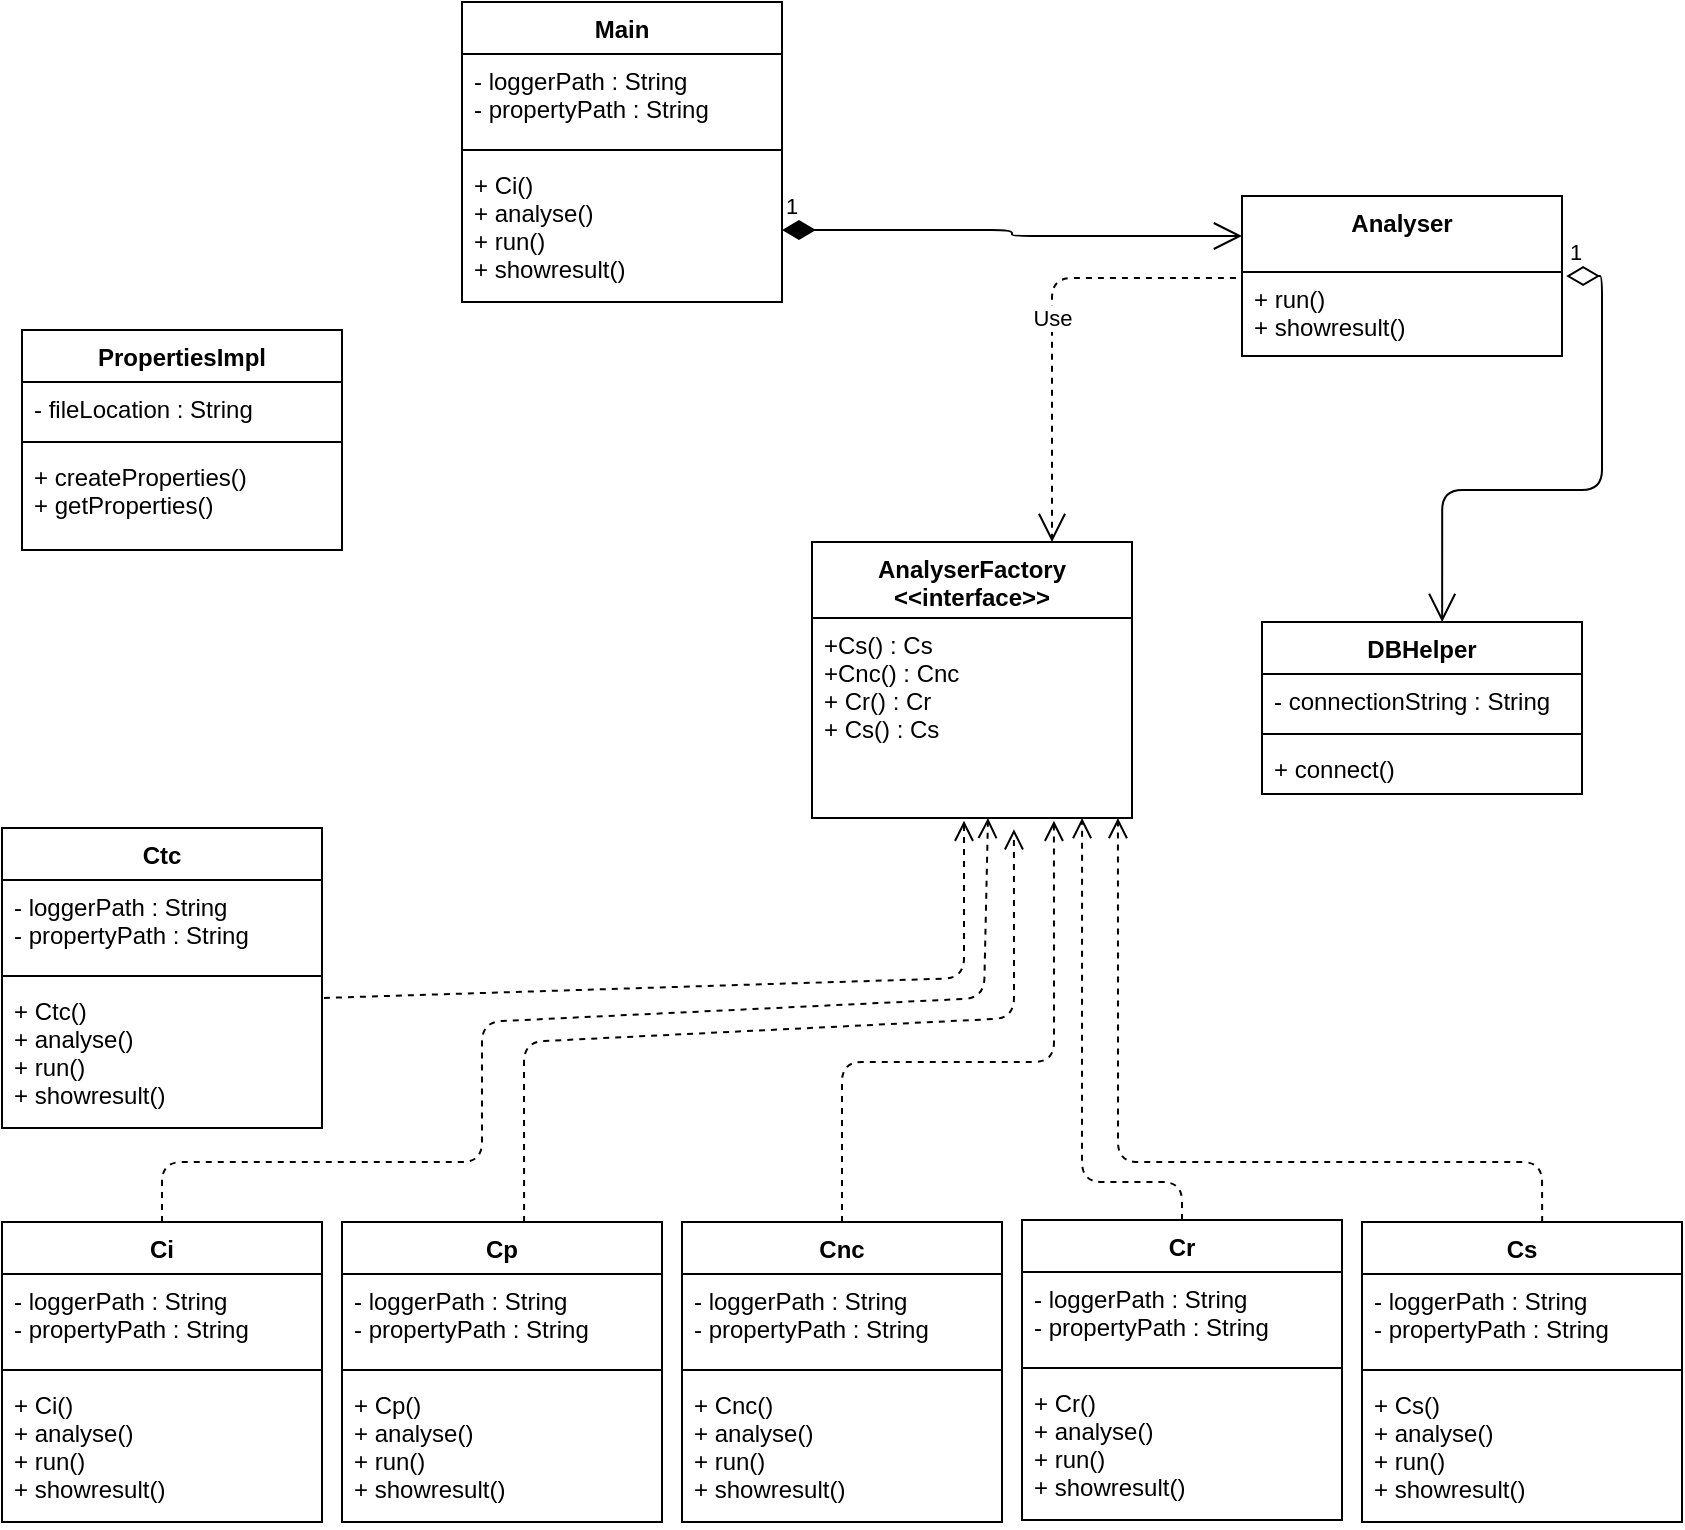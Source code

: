 <mxfile version="10.8.0" type="device"><diagram id="-8FzV8y3TYaC877SKqGT" name="Page-1"><mxGraphModel dx="824" dy="506" grid="1" gridSize="10" guides="1" tooltips="1" connect="1" arrows="1" fold="1" page="1" pageScale="1" pageWidth="850" pageHeight="1100" math="0" shadow="0"><root><mxCell id="0"/><mxCell id="1" parent="0"/><mxCell id="-DUy1rPHJREM0DAjpBND-1" value="DBHelper" style="swimlane;fontStyle=1;align=center;verticalAlign=top;childLayout=stackLayout;horizontal=1;startSize=26;horizontalStack=0;resizeParent=1;resizeParentMax=0;resizeLast=0;collapsible=1;marginBottom=0;" parent="1" vertex="1"><mxGeometry x="650" y="430" width="160" height="86" as="geometry"/></mxCell><mxCell id="-DUy1rPHJREM0DAjpBND-2" value="- connectionString : String" style="text;strokeColor=none;fillColor=none;align=left;verticalAlign=top;spacingLeft=4;spacingRight=4;overflow=hidden;rotatable=0;points=[[0,0.5],[1,0.5]];portConstraint=eastwest;" parent="-DUy1rPHJREM0DAjpBND-1" vertex="1"><mxGeometry y="26" width="160" height="26" as="geometry"/></mxCell><mxCell id="-DUy1rPHJREM0DAjpBND-3" value="" style="line;strokeWidth=1;fillColor=none;align=left;verticalAlign=middle;spacingTop=-1;spacingLeft=3;spacingRight=3;rotatable=0;labelPosition=right;points=[];portConstraint=eastwest;" parent="-DUy1rPHJREM0DAjpBND-1" vertex="1"><mxGeometry y="52" width="160" height="8" as="geometry"/></mxCell><mxCell id="-DUy1rPHJREM0DAjpBND-4" value="+ connect()" style="text;strokeColor=none;fillColor=none;align=left;verticalAlign=top;spacingLeft=4;spacingRight=4;overflow=hidden;rotatable=0;points=[[0,0.5],[1,0.5]];portConstraint=eastwest;" parent="-DUy1rPHJREM0DAjpBND-1" vertex="1"><mxGeometry y="60" width="160" height="26" as="geometry"/></mxCell><mxCell id="-DUy1rPHJREM0DAjpBND-5" value="PropertiesImpl" style="swimlane;fontStyle=1;align=center;verticalAlign=top;childLayout=stackLayout;horizontal=1;startSize=26;horizontalStack=0;resizeParent=1;resizeParentMax=0;resizeLast=0;collapsible=1;marginBottom=0;" parent="1" vertex="1"><mxGeometry x="30" y="284" width="160" height="110" as="geometry"><mxRectangle x="340" y="300" width="110" height="26" as="alternateBounds"/></mxGeometry></mxCell><mxCell id="-DUy1rPHJREM0DAjpBND-6" value="- fileLocation : String" style="text;strokeColor=none;fillColor=none;align=left;verticalAlign=top;spacingLeft=4;spacingRight=4;overflow=hidden;rotatable=0;points=[[0,0.5],[1,0.5]];portConstraint=eastwest;" parent="-DUy1rPHJREM0DAjpBND-5" vertex="1"><mxGeometry y="26" width="160" height="26" as="geometry"/></mxCell><mxCell id="-DUy1rPHJREM0DAjpBND-7" value="" style="line;strokeWidth=1;fillColor=none;align=left;verticalAlign=middle;spacingTop=-1;spacingLeft=3;spacingRight=3;rotatable=0;labelPosition=right;points=[];portConstraint=eastwest;" parent="-DUy1rPHJREM0DAjpBND-5" vertex="1"><mxGeometry y="52" width="160" height="8" as="geometry"/></mxCell><mxCell id="-DUy1rPHJREM0DAjpBND-8" value="+ createProperties()&#10;+ getProperties()" style="text;strokeColor=none;fillColor=none;align=left;verticalAlign=top;spacingLeft=4;spacingRight=4;overflow=hidden;rotatable=0;points=[[0,0.5],[1,0.5]];portConstraint=eastwest;" parent="-DUy1rPHJREM0DAjpBND-5" vertex="1"><mxGeometry y="60" width="160" height="50" as="geometry"/></mxCell><mxCell id="-DUy1rPHJREM0DAjpBND-9" value="Ci" style="swimlane;fontStyle=1;align=center;verticalAlign=top;childLayout=stackLayout;horizontal=1;startSize=26;horizontalStack=0;resizeParent=1;resizeParentMax=0;resizeLast=0;collapsible=1;marginBottom=0;" parent="1" vertex="1"><mxGeometry x="20" y="730" width="160" height="150" as="geometry"/></mxCell><mxCell id="-DUy1rPHJREM0DAjpBND-10" value="- loggerPath : String&#10;- propertyPath : String" style="text;strokeColor=none;fillColor=none;align=left;verticalAlign=top;spacingLeft=4;spacingRight=4;overflow=hidden;rotatable=0;points=[[0,0.5],[1,0.5]];portConstraint=eastwest;" parent="-DUy1rPHJREM0DAjpBND-9" vertex="1"><mxGeometry y="26" width="160" height="44" as="geometry"/></mxCell><mxCell id="-DUy1rPHJREM0DAjpBND-11" value="" style="line;strokeWidth=1;fillColor=none;align=left;verticalAlign=middle;spacingTop=-1;spacingLeft=3;spacingRight=3;rotatable=0;labelPosition=right;points=[];portConstraint=eastwest;" parent="-DUy1rPHJREM0DAjpBND-9" vertex="1"><mxGeometry y="70" width="160" height="8" as="geometry"/></mxCell><mxCell id="-DUy1rPHJREM0DAjpBND-12" value="+ Ci()&#10;+ analyse()&#10;+ run()&#10;+ showresult()" style="text;strokeColor=none;fillColor=none;align=left;verticalAlign=top;spacingLeft=4;spacingRight=4;overflow=hidden;rotatable=0;points=[[0,0.5],[1,0.5]];portConstraint=eastwest;" parent="-DUy1rPHJREM0DAjpBND-9" vertex="1"><mxGeometry y="78" width="160" height="72" as="geometry"/></mxCell><mxCell id="-DUy1rPHJREM0DAjpBND-13" value="Cp" style="swimlane;fontStyle=1;align=center;verticalAlign=top;childLayout=stackLayout;horizontal=1;startSize=26;horizontalStack=0;resizeParent=1;resizeParentMax=0;resizeLast=0;collapsible=1;marginBottom=0;" parent="1" vertex="1"><mxGeometry x="190" y="730" width="160" height="150" as="geometry"/></mxCell><mxCell id="-DUy1rPHJREM0DAjpBND-14" value="- loggerPath : String&#10;- propertyPath : String" style="text;strokeColor=none;fillColor=none;align=left;verticalAlign=top;spacingLeft=4;spacingRight=4;overflow=hidden;rotatable=0;points=[[0,0.5],[1,0.5]];portConstraint=eastwest;" parent="-DUy1rPHJREM0DAjpBND-13" vertex="1"><mxGeometry y="26" width="160" height="44" as="geometry"/></mxCell><mxCell id="-DUy1rPHJREM0DAjpBND-15" value="" style="line;strokeWidth=1;fillColor=none;align=left;verticalAlign=middle;spacingTop=-1;spacingLeft=3;spacingRight=3;rotatable=0;labelPosition=right;points=[];portConstraint=eastwest;" parent="-DUy1rPHJREM0DAjpBND-13" vertex="1"><mxGeometry y="70" width="160" height="8" as="geometry"/></mxCell><mxCell id="-DUy1rPHJREM0DAjpBND-16" value="+ Cp()&#10;+ analyse()&#10;+ run()&#10;+ showresult()" style="text;strokeColor=none;fillColor=none;align=left;verticalAlign=top;spacingLeft=4;spacingRight=4;overflow=hidden;rotatable=0;points=[[0,0.5],[1,0.5]];portConstraint=eastwest;" parent="-DUy1rPHJREM0DAjpBND-13" vertex="1"><mxGeometry y="78" width="160" height="72" as="geometry"/></mxCell><mxCell id="-DUy1rPHJREM0DAjpBND-17" value="Cnc" style="swimlane;fontStyle=1;align=center;verticalAlign=top;childLayout=stackLayout;horizontal=1;startSize=26;horizontalStack=0;resizeParent=1;resizeParentMax=0;resizeLast=0;collapsible=1;marginBottom=0;" parent="1" vertex="1"><mxGeometry x="360" y="730" width="160" height="150" as="geometry"/></mxCell><mxCell id="-DUy1rPHJREM0DAjpBND-18" value="- loggerPath : String&#10;- propertyPath : String" style="text;strokeColor=none;fillColor=none;align=left;verticalAlign=top;spacingLeft=4;spacingRight=4;overflow=hidden;rotatable=0;points=[[0,0.5],[1,0.5]];portConstraint=eastwest;" parent="-DUy1rPHJREM0DAjpBND-17" vertex="1"><mxGeometry y="26" width="160" height="44" as="geometry"/></mxCell><mxCell id="-DUy1rPHJREM0DAjpBND-19" value="" style="line;strokeWidth=1;fillColor=none;align=left;verticalAlign=middle;spacingTop=-1;spacingLeft=3;spacingRight=3;rotatable=0;labelPosition=right;points=[];portConstraint=eastwest;" parent="-DUy1rPHJREM0DAjpBND-17" vertex="1"><mxGeometry y="70" width="160" height="8" as="geometry"/></mxCell><mxCell id="-DUy1rPHJREM0DAjpBND-20" value="+ Cnc()&#10;+ analyse()&#10;+ run()&#10;+ showresult()" style="text;strokeColor=none;fillColor=none;align=left;verticalAlign=top;spacingLeft=4;spacingRight=4;overflow=hidden;rotatable=0;points=[[0,0.5],[1,0.5]];portConstraint=eastwest;" parent="-DUy1rPHJREM0DAjpBND-17" vertex="1"><mxGeometry y="78" width="160" height="72" as="geometry"/></mxCell><mxCell id="-DUy1rPHJREM0DAjpBND-21" value="Cr" style="swimlane;fontStyle=1;align=center;verticalAlign=top;childLayout=stackLayout;horizontal=1;startSize=26;horizontalStack=0;resizeParent=1;resizeParentMax=0;resizeLast=0;collapsible=1;marginBottom=0;" parent="1" vertex="1"><mxGeometry x="530" y="729" width="160" height="150" as="geometry"/></mxCell><mxCell id="-DUy1rPHJREM0DAjpBND-22" value="- loggerPath : String&#10;- propertyPath : String" style="text;strokeColor=none;fillColor=none;align=left;verticalAlign=top;spacingLeft=4;spacingRight=4;overflow=hidden;rotatable=0;points=[[0,0.5],[1,0.5]];portConstraint=eastwest;" parent="-DUy1rPHJREM0DAjpBND-21" vertex="1"><mxGeometry y="26" width="160" height="44" as="geometry"/></mxCell><mxCell id="-DUy1rPHJREM0DAjpBND-23" value="" style="line;strokeWidth=1;fillColor=none;align=left;verticalAlign=middle;spacingTop=-1;spacingLeft=3;spacingRight=3;rotatable=0;labelPosition=right;points=[];portConstraint=eastwest;" parent="-DUy1rPHJREM0DAjpBND-21" vertex="1"><mxGeometry y="70" width="160" height="8" as="geometry"/></mxCell><mxCell id="-DUy1rPHJREM0DAjpBND-24" value="+ Cr()&#10;+ analyse()&#10;+ run()&#10;+ showresult()" style="text;strokeColor=none;fillColor=none;align=left;verticalAlign=top;spacingLeft=4;spacingRight=4;overflow=hidden;rotatable=0;points=[[0,0.5],[1,0.5]];portConstraint=eastwest;" parent="-DUy1rPHJREM0DAjpBND-21" vertex="1"><mxGeometry y="78" width="160" height="72" as="geometry"/></mxCell><mxCell id="-DUy1rPHJREM0DAjpBND-25" value="Cs" style="swimlane;fontStyle=1;align=center;verticalAlign=top;childLayout=stackLayout;horizontal=1;startSize=26;horizontalStack=0;resizeParent=1;resizeParentMax=0;resizeLast=0;collapsible=1;marginBottom=0;" parent="1" vertex="1"><mxGeometry x="700" y="730" width="160" height="150" as="geometry"/></mxCell><mxCell id="-DUy1rPHJREM0DAjpBND-26" value="- loggerPath : String&#10;- propertyPath : String" style="text;strokeColor=none;fillColor=none;align=left;verticalAlign=top;spacingLeft=4;spacingRight=4;overflow=hidden;rotatable=0;points=[[0,0.5],[1,0.5]];portConstraint=eastwest;" parent="-DUy1rPHJREM0DAjpBND-25" vertex="1"><mxGeometry y="26" width="160" height="44" as="geometry"/></mxCell><mxCell id="-DUy1rPHJREM0DAjpBND-27" value="" style="line;strokeWidth=1;fillColor=none;align=left;verticalAlign=middle;spacingTop=-1;spacingLeft=3;spacingRight=3;rotatable=0;labelPosition=right;points=[];portConstraint=eastwest;" parent="-DUy1rPHJREM0DAjpBND-25" vertex="1"><mxGeometry y="70" width="160" height="8" as="geometry"/></mxCell><mxCell id="-DUy1rPHJREM0DAjpBND-28" value="+ Cs()&#10;+ analyse()&#10;+ run()&#10;+ showresult()" style="text;strokeColor=none;fillColor=none;align=left;verticalAlign=top;spacingLeft=4;spacingRight=4;overflow=hidden;rotatable=0;points=[[0,0.5],[1,0.5]];portConstraint=eastwest;" parent="-DUy1rPHJREM0DAjpBND-25" vertex="1"><mxGeometry y="78" width="160" height="72" as="geometry"/></mxCell><mxCell id="-DUy1rPHJREM0DAjpBND-29" value="Ctc" style="swimlane;fontStyle=1;align=center;verticalAlign=top;childLayout=stackLayout;horizontal=1;startSize=26;horizontalStack=0;resizeParent=1;resizeParentMax=0;resizeLast=0;collapsible=1;marginBottom=0;" parent="1" vertex="1"><mxGeometry x="20" y="533" width="160" height="150" as="geometry"/></mxCell><mxCell id="-DUy1rPHJREM0DAjpBND-30" value="- loggerPath : String&#10;- propertyPath : String" style="text;strokeColor=none;fillColor=none;align=left;verticalAlign=top;spacingLeft=4;spacingRight=4;overflow=hidden;rotatable=0;points=[[0,0.5],[1,0.5]];portConstraint=eastwest;" parent="-DUy1rPHJREM0DAjpBND-29" vertex="1"><mxGeometry y="26" width="160" height="44" as="geometry"/></mxCell><mxCell id="-DUy1rPHJREM0DAjpBND-31" value="" style="line;strokeWidth=1;fillColor=none;align=left;verticalAlign=middle;spacingTop=-1;spacingLeft=3;spacingRight=3;rotatable=0;labelPosition=right;points=[];portConstraint=eastwest;" parent="-DUy1rPHJREM0DAjpBND-29" vertex="1"><mxGeometry y="70" width="160" height="8" as="geometry"/></mxCell><mxCell id="-DUy1rPHJREM0DAjpBND-32" value="+ Ctc()&#10;+ analyse()&#10;+ run()&#10;+ showresult()" style="text;strokeColor=none;fillColor=none;align=left;verticalAlign=top;spacingLeft=4;spacingRight=4;overflow=hidden;rotatable=0;points=[[0,0.5],[1,0.5]];portConstraint=eastwest;" parent="-DUy1rPHJREM0DAjpBND-29" vertex="1"><mxGeometry y="78" width="160" height="72" as="geometry"/></mxCell><mxCell id="-DUy1rPHJREM0DAjpBND-33" value="Main" style="swimlane;fontStyle=1;align=center;verticalAlign=top;childLayout=stackLayout;horizontal=1;startSize=26;horizontalStack=0;resizeParent=1;resizeParentMax=0;resizeLast=0;collapsible=1;marginBottom=0;" parent="1" vertex="1"><mxGeometry x="250" y="120" width="160" height="150" as="geometry"/></mxCell><mxCell id="-DUy1rPHJREM0DAjpBND-34" value="- loggerPath : String&#10;- propertyPath : String" style="text;strokeColor=none;fillColor=none;align=left;verticalAlign=top;spacingLeft=4;spacingRight=4;overflow=hidden;rotatable=0;points=[[0,0.5],[1,0.5]];portConstraint=eastwest;" parent="-DUy1rPHJREM0DAjpBND-33" vertex="1"><mxGeometry y="26" width="160" height="44" as="geometry"/></mxCell><mxCell id="-DUy1rPHJREM0DAjpBND-35" value="" style="line;strokeWidth=1;fillColor=none;align=left;verticalAlign=middle;spacingTop=-1;spacingLeft=3;spacingRight=3;rotatable=0;labelPosition=right;points=[];portConstraint=eastwest;" parent="-DUy1rPHJREM0DAjpBND-33" vertex="1"><mxGeometry y="70" width="160" height="8" as="geometry"/></mxCell><mxCell id="-DUy1rPHJREM0DAjpBND-36" value="+ Ci()&#10;+ analyse()&#10;+ run()&#10;+ showresult()" style="text;strokeColor=none;fillColor=none;align=left;verticalAlign=top;spacingLeft=4;spacingRight=4;overflow=hidden;rotatable=0;points=[[0,0.5],[1,0.5]];portConstraint=eastwest;" parent="-DUy1rPHJREM0DAjpBND-33" vertex="1"><mxGeometry y="78" width="160" height="72" as="geometry"/></mxCell><mxCell id="-DUy1rPHJREM0DAjpBND-37" value="AnalyserFactory&#10;&lt;&lt;interface&gt;&gt;&#10;" style="swimlane;fontStyle=1;align=center;verticalAlign=top;childLayout=stackLayout;horizontal=1;startSize=38;horizontalStack=0;resizeParent=1;resizeParentMax=0;resizeLast=0;collapsible=1;marginBottom=0;" parent="1" vertex="1"><mxGeometry x="425" y="390" width="160" height="138" as="geometry"/></mxCell><mxCell id="-DUy1rPHJREM0DAjpBND-40" value="+Cs() : Cs&#10;+Cnc() : Cnc&#10;+ Cr() : Cr&#10;+ Cs() : Cs&#10;" style="text;strokeColor=none;fillColor=none;align=left;verticalAlign=top;spacingLeft=4;spacingRight=4;overflow=hidden;rotatable=0;points=[[0,0.5],[1,0.5]];portConstraint=eastwest;" parent="-DUy1rPHJREM0DAjpBND-37" vertex="1"><mxGeometry y="38" width="160" height="100" as="geometry"/></mxCell><mxCell id="WpoLMAiz9wI_tYlaPgv1-1" value="return" style="html=1;verticalAlign=bottom;endArrow=open;dashed=1;endSize=8;entryX=0.475;entryY=1.014;entryDx=0;entryDy=0;entryPerimeter=0;noLabel=1;fontColor=none;exitX=1.006;exitY=0.097;exitDx=0;exitDy=0;exitPerimeter=0;" edge="1" parent="1" source="-DUy1rPHJREM0DAjpBND-32" target="-DUy1rPHJREM0DAjpBND-40"><mxGeometry relative="1" as="geometry"><mxPoint x="380" y="610" as="sourcePoint"/><mxPoint x="300" y="610" as="targetPoint"/><Array as="points"><mxPoint x="501" y="608"/></Array></mxGeometry></mxCell><mxCell id="WpoLMAiz9wI_tYlaPgv1-2" value="return" style="html=1;verticalAlign=bottom;endArrow=open;dashed=1;endSize=8;noLabel=1;fontColor=none;exitX=0.5;exitY=0;exitDx=0;exitDy=0;entryX=0.55;entryY=1;entryDx=0;entryDy=0;entryPerimeter=0;" edge="1" parent="1" source="-DUy1rPHJREM0DAjpBND-9" target="-DUy1rPHJREM0DAjpBND-40"><mxGeometry relative="1" as="geometry"><mxPoint x="190" y="618" as="sourcePoint"/><mxPoint x="500" y="580" as="targetPoint"/><Array as="points"><mxPoint x="100" y="700"/><mxPoint x="260" y="700"/><mxPoint x="260" y="630"/><mxPoint x="511" y="618"/></Array></mxGeometry></mxCell><mxCell id="WpoLMAiz9wI_tYlaPgv1-3" value="return" style="html=1;verticalAlign=bottom;endArrow=open;dashed=1;endSize=8;entryX=0.631;entryY=1.056;entryDx=0;entryDy=0;entryPerimeter=0;noLabel=1;fontColor=none;exitX=0.569;exitY=0;exitDx=0;exitDy=0;exitPerimeter=0;" edge="1" parent="1" source="-DUy1rPHJREM0DAjpBND-13" target="-DUy1rPHJREM0DAjpBND-40"><mxGeometry relative="1" as="geometry"><mxPoint x="191" y="628" as="sourcePoint"/><mxPoint x="511" y="591" as="targetPoint"/><Array as="points"><mxPoint x="281" y="640"/><mxPoint x="526" y="628"/></Array></mxGeometry></mxCell><mxCell id="WpoLMAiz9wI_tYlaPgv1-4" value="return" style="html=1;verticalAlign=bottom;endArrow=open;dashed=1;endSize=8;entryX=0.756;entryY=1.014;entryDx=0;entryDy=0;entryPerimeter=0;noLabel=1;fontColor=none;exitX=0.5;exitY=0;exitDx=0;exitDy=0;" edge="1" parent="1" source="-DUy1rPHJREM0DAjpBND-17" target="-DUy1rPHJREM0DAjpBND-40"><mxGeometry relative="1" as="geometry"><mxPoint x="191" y="628" as="sourcePoint"/><mxPoint x="511" y="591" as="targetPoint"/><Array as="points"><mxPoint x="440" y="650"/><mxPoint x="546" y="650"/></Array></mxGeometry></mxCell><mxCell id="WpoLMAiz9wI_tYlaPgv1-5" value="return" style="html=1;verticalAlign=bottom;endArrow=open;dashed=1;endSize=8;entryX=0.844;entryY=1;entryDx=0;entryDy=0;entryPerimeter=0;noLabel=1;fontColor=none;exitX=0.5;exitY=0;exitDx=0;exitDy=0;" edge="1" parent="1" source="-DUy1rPHJREM0DAjpBND-21" target="-DUy1rPHJREM0DAjpBND-40"><mxGeometry relative="1" as="geometry"><mxPoint x="191" y="628" as="sourcePoint"/><mxPoint x="511" y="591" as="targetPoint"/><Array as="points"><mxPoint x="610" y="710"/><mxPoint x="560" y="710"/></Array></mxGeometry></mxCell><mxCell id="WpoLMAiz9wI_tYlaPgv1-6" value="return" style="html=1;verticalAlign=bottom;endArrow=open;dashed=1;endSize=8;entryX=0.956;entryY=1;entryDx=0;entryDy=0;entryPerimeter=0;noLabel=1;fontColor=none;exitX=0.563;exitY=0;exitDx=0;exitDy=0;exitPerimeter=0;" edge="1" parent="1" source="-DUy1rPHJREM0DAjpBND-25" target="-DUy1rPHJREM0DAjpBND-40"><mxGeometry relative="1" as="geometry"><mxPoint x="191" y="628" as="sourcePoint"/><mxPoint x="511" y="591" as="targetPoint"/><Array as="points"><mxPoint x="790" y="700"/><mxPoint x="578" y="700"/></Array></mxGeometry></mxCell><mxCell id="WpoLMAiz9wI_tYlaPgv1-8" value="1" style="endArrow=open;html=1;endSize=12;startArrow=diamondThin;startSize=14;startFill=1;edgeStyle=orthogonalEdgeStyle;align=left;verticalAlign=bottom;fontColor=none;entryX=0;entryY=0.25;entryDx=0;entryDy=0;exitX=1;exitY=0.5;exitDx=0;exitDy=0;" edge="1" parent="1" source="-DUy1rPHJREM0DAjpBND-36" target="WpoLMAiz9wI_tYlaPgv1-9"><mxGeometry x="-1" y="3" relative="1" as="geometry"><mxPoint x="516" y="330" as="sourcePoint"/><mxPoint x="630" y="350" as="targetPoint"/></mxGeometry></mxCell><mxCell id="WpoLMAiz9wI_tYlaPgv1-9" value="Analyser&#10;" style="swimlane;fontStyle=1;align=center;verticalAlign=top;childLayout=stackLayout;horizontal=1;startSize=38;horizontalStack=0;resizeParent=1;resizeParentMax=0;resizeLast=0;collapsible=1;marginBottom=0;" vertex="1" parent="1"><mxGeometry x="640" y="217" width="160" height="80" as="geometry"/></mxCell><mxCell id="WpoLMAiz9wI_tYlaPgv1-10" value="+ run()&#10;+ showresult()&#10;" style="text;strokeColor=none;fillColor=none;align=left;verticalAlign=top;spacingLeft=4;spacingRight=4;overflow=hidden;rotatable=0;points=[[0,0.5],[1,0.5]];portConstraint=eastwest;" vertex="1" parent="WpoLMAiz9wI_tYlaPgv1-9"><mxGeometry y="38" width="160" height="42" as="geometry"/></mxCell><mxCell id="WpoLMAiz9wI_tYlaPgv1-11" value="1" style="endArrow=open;html=1;endSize=12;startArrow=diamondThin;startSize=14;startFill=0;edgeStyle=orthogonalEdgeStyle;align=left;verticalAlign=bottom;fontColor=none;entryX=0.563;entryY=0;entryDx=0;entryDy=0;entryPerimeter=0;exitX=1.013;exitY=0.048;exitDx=0;exitDy=0;exitPerimeter=0;" edge="1" parent="1" source="WpoLMAiz9wI_tYlaPgv1-10" target="-DUy1rPHJREM0DAjpBND-1"><mxGeometry x="-1" y="3" relative="1" as="geometry"><mxPoint x="660" y="350" as="sourcePoint"/><mxPoint x="820" y="350" as="targetPoint"/><Array as="points"><mxPoint x="820" y="257"/><mxPoint x="820" y="364"/><mxPoint x="740" y="364"/></Array></mxGeometry></mxCell><mxCell id="WpoLMAiz9wI_tYlaPgv1-12" value="Use" style="endArrow=open;endSize=12;dashed=1;html=1;fontColor=none;exitX=-0.019;exitY=0.071;exitDx=0;exitDy=0;exitPerimeter=0;entryX=0.75;entryY=0;entryDx=0;entryDy=0;" edge="1" parent="1" source="WpoLMAiz9wI_tYlaPgv1-10" target="-DUy1rPHJREM0DAjpBND-37"><mxGeometry width="160" relative="1" as="geometry"><mxPoint x="590" y="330" as="sourcePoint"/><mxPoint x="750" y="330" as="targetPoint"/><Array as="points"><mxPoint x="545" y="258"/></Array></mxGeometry></mxCell></root></mxGraphModel></diagram></mxfile>